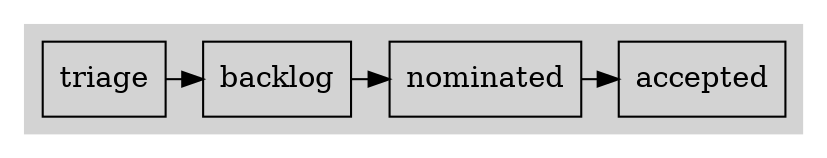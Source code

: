 digraph {
    subgraph cluster_0 {
        style=filled
        color=lightgrey
        triage [shape=rectangle]
        backlog [shape=rectangle]
        nominated [shape=rectangle]
        accepted [shape=rectangle]
        {
            rank=same 
            triage -> backlog -> nominated -> accepted
        }
    }
}
